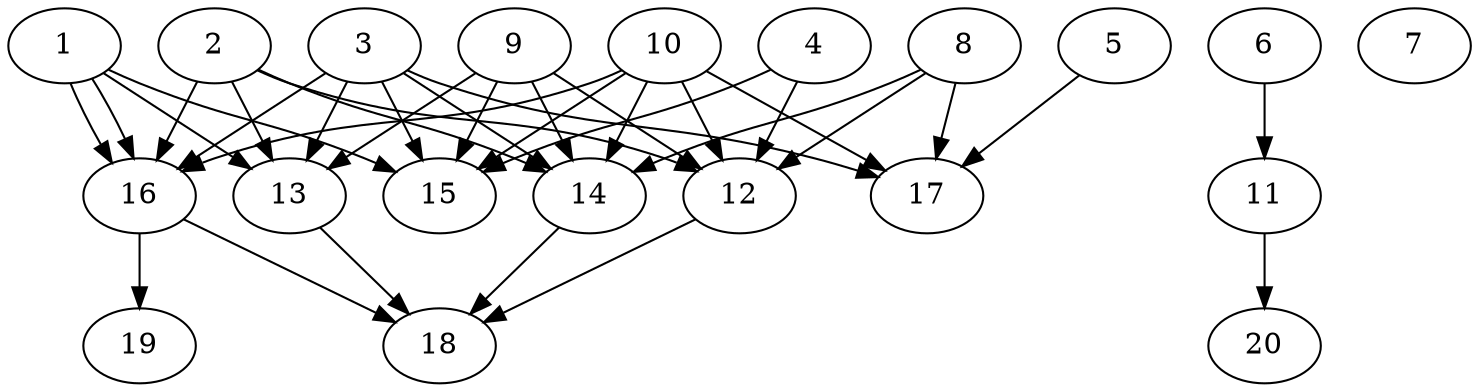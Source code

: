 // DAG automatically generated by daggen at Wed Jul 24 21:26:16 2019
// ./daggen --dot -n 20 --ccr 0.4 --fat 0.8 --regular 0.5 --density 0.5 --mindata 5242880 --maxdata 52428800 
digraph G {
  1 [size="57704960", alpha="0.02", expect_size="23081984"] 
  1 -> 13 [size ="23081984"]
  1 -> 15 [size ="23081984"]
  1 -> 16 [size ="23081984"]
  1 -> 16 [size ="23081984"]
  2 [size="126881280", alpha="0.18", expect_size="50752512"] 
  2 -> 12 [size ="50752512"]
  2 -> 13 [size ="50752512"]
  2 -> 14 [size ="50752512"]
  2 -> 16 [size ="50752512"]
  3 [size="46599680", alpha="0.04", expect_size="18639872"] 
  3 -> 13 [size ="18639872"]
  3 -> 14 [size ="18639872"]
  3 -> 15 [size ="18639872"]
  3 -> 16 [size ="18639872"]
  3 -> 17 [size ="18639872"]
  4 [size="106726400", alpha="0.18", expect_size="42690560"] 
  4 -> 12 [size ="42690560"]
  4 -> 15 [size ="42690560"]
  5 [size="125452800", alpha="0.13", expect_size="50181120"] 
  5 -> 17 [size ="50181120"]
  6 [size="61294080", alpha="0.15", expect_size="24517632"] 
  6 -> 11 [size ="24517632"]
  7 [size="118817280", alpha="0.04", expect_size="47526912"] 
  8 [size="112640000", alpha="0.12", expect_size="45056000"] 
  8 -> 12 [size ="45056000"]
  8 -> 14 [size ="45056000"]
  8 -> 17 [size ="45056000"]
  9 [size="103692800", alpha="0.09", expect_size="41477120"] 
  9 -> 12 [size ="41477120"]
  9 -> 13 [size ="41477120"]
  9 -> 14 [size ="41477120"]
  9 -> 15 [size ="41477120"]
  10 [size="66626560", alpha="0.14", expect_size="26650624"] 
  10 -> 12 [size ="26650624"]
  10 -> 14 [size ="26650624"]
  10 -> 15 [size ="26650624"]
  10 -> 16 [size ="26650624"]
  10 -> 17 [size ="26650624"]
  11 [size="120586240", alpha="0.04", expect_size="48234496"] 
  11 -> 20 [size ="48234496"]
  12 [size="130168320", alpha="0.13", expect_size="52067328"] 
  12 -> 18 [size ="52067328"]
  13 [size="120401920", alpha="0.04", expect_size="48160768"] 
  13 -> 18 [size ="48160768"]
  14 [size="28753920", alpha="0.12", expect_size="11501568"] 
  14 -> 18 [size ="11501568"]
  15 [size="17927680", alpha="0.16", expect_size="7171072"] 
  16 [size="93440000", alpha="0.17", expect_size="37376000"] 
  16 -> 18 [size ="37376000"]
  16 -> 19 [size ="37376000"]
  17 [size="61002240", alpha="0.08", expect_size="24400896"] 
  18 [size="85488640", alpha="0.19", expect_size="34195456"] 
  19 [size="40768000", alpha="0.17", expect_size="16307200"] 
  20 [size="92241920", alpha="0.05", expect_size="36896768"] 
}
